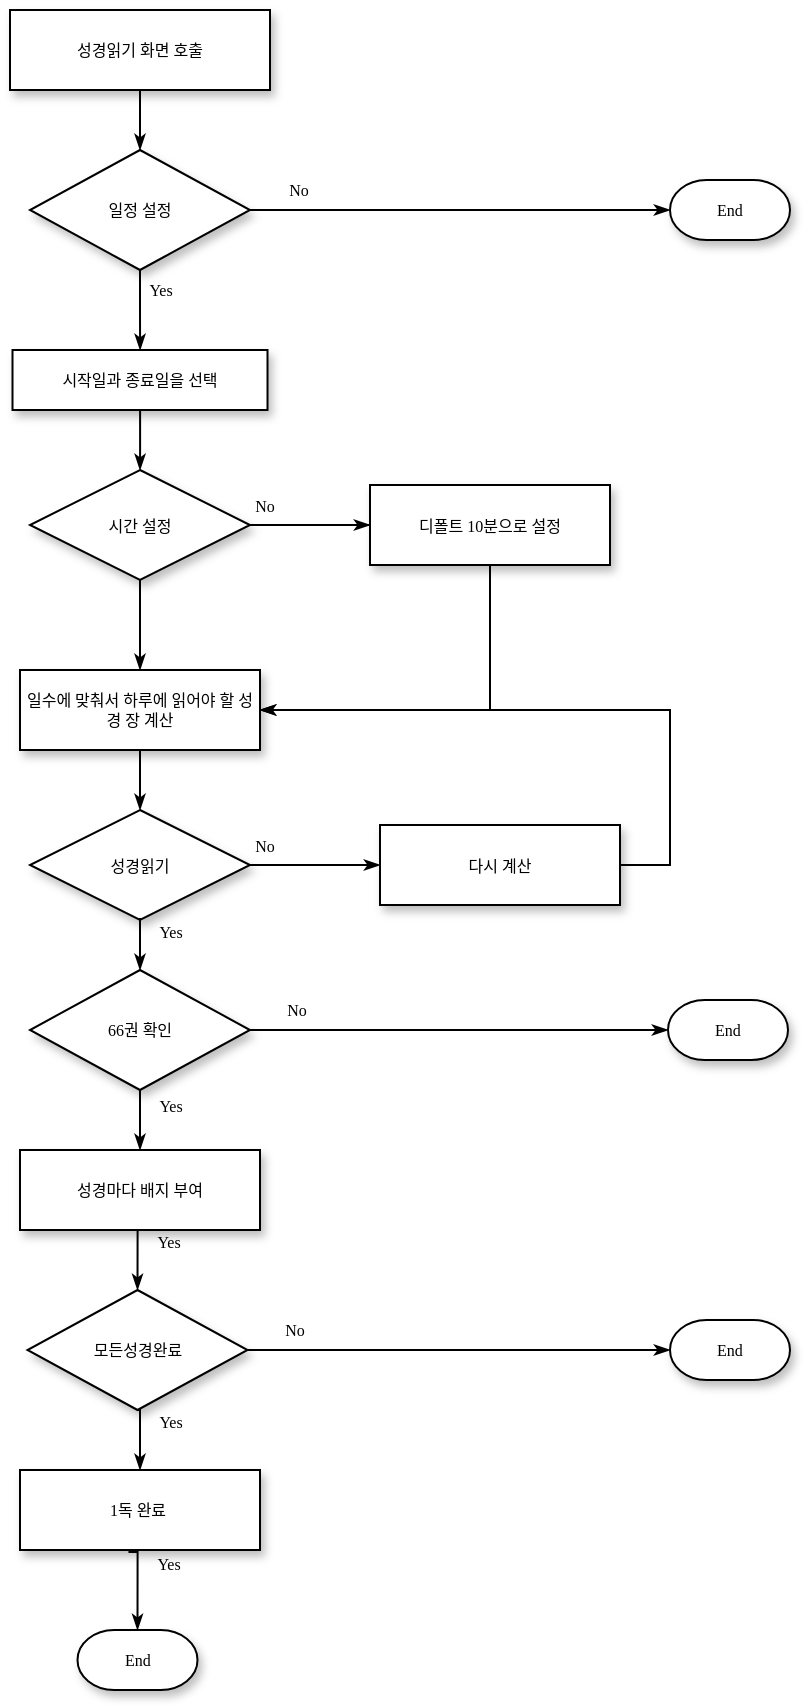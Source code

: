 <mxfile version="21.6.9" type="github">
  <diagram name="Page-1" id="edf60f1a-56cd-e834-aa8a-f176f3a09ee4">
    <mxGraphModel dx="1687" dy="929" grid="1" gridSize="10" guides="1" tooltips="1" connect="1" arrows="1" fold="1" page="1" pageScale="1" pageWidth="1100" pageHeight="850" background="none" math="0" shadow="0">
      <root>
        <mxCell id="0" />
        <mxCell id="1" parent="0" />
        <mxCell id="60e70716793133e9-32" style="edgeStyle=orthogonalEdgeStyle;rounded=0;html=1;labelBackgroundColor=none;startSize=5;endArrow=classicThin;endFill=1;endSize=5;jettySize=auto;orthogonalLoop=1;strokeWidth=1;fontFamily=Verdana;fontSize=8" parent="1" source="60e70716793133e9-4" target="60e70716793133e9-5" edge="1">
          <mxGeometry relative="1" as="geometry" />
        </mxCell>
        <mxCell id="60e70716793133e9-4" value="성경읽기 화면 호출" style="rounded=0;whiteSpace=wrap;html=1;shadow=1;labelBackgroundColor=none;strokeWidth=1;fontFamily=Verdana;fontSize=8;align=center;" parent="1" vertex="1">
          <mxGeometry x="190" y="70" width="130" height="40" as="geometry" />
        </mxCell>
        <mxCell id="60e70716793133e9-33" value="No" style="edgeStyle=orthogonalEdgeStyle;rounded=0;html=1;labelBackgroundColor=none;startSize=5;endArrow=classicThin;endFill=1;endSize=5;jettySize=auto;orthogonalLoop=1;strokeWidth=1;fontFamily=Verdana;fontSize=8;entryX=0;entryY=0.5;entryDx=0;entryDy=0;entryPerimeter=0;" parent="1" source="60e70716793133e9-5" target="bt48OG6wO4SEdswu65my-1" edge="1">
          <mxGeometry x="-0.778" y="10" relative="1" as="geometry">
            <mxPoint as="offset" />
            <mxPoint x="420" y="215" as="targetPoint" />
          </mxGeometry>
        </mxCell>
        <mxCell id="60e70716793133e9-37" value="Yes" style="edgeStyle=orthogonalEdgeStyle;rounded=0;html=1;labelBackgroundColor=none;startSize=5;endArrow=classicThin;endFill=1;endSize=5;jettySize=auto;orthogonalLoop=1;strokeWidth=1;fontFamily=Verdana;fontSize=8" parent="1" source="60e70716793133e9-5" target="60e70716793133e9-9" edge="1">
          <mxGeometry x="-0.5" y="10" relative="1" as="geometry">
            <mxPoint as="offset" />
          </mxGeometry>
        </mxCell>
        <mxCell id="60e70716793133e9-5" value="일정 설정" style="rhombus;whiteSpace=wrap;html=1;rounded=0;shadow=1;labelBackgroundColor=none;strokeWidth=1;fontFamily=Verdana;fontSize=8;align=center;" parent="1" vertex="1">
          <mxGeometry x="200" y="140" width="110" height="60" as="geometry" />
        </mxCell>
        <mxCell id="60e70716793133e9-38" style="edgeStyle=orthogonalEdgeStyle;rounded=0;html=1;labelBackgroundColor=none;startSize=5;endArrow=classicThin;endFill=1;endSize=5;jettySize=auto;orthogonalLoop=1;strokeWidth=1;fontFamily=Verdana;fontSize=8;entryX=0.5;entryY=0;entryDx=0;entryDy=0;" parent="1" source="60e70716793133e9-9" target="bt48OG6wO4SEdswu65my-2" edge="1">
          <mxGeometry relative="1" as="geometry">
            <mxPoint x="250" y="520" as="targetPoint" />
          </mxGeometry>
        </mxCell>
        <mxCell id="60e70716793133e9-9" value="시작일과 종료일을 선택" style="whiteSpace=wrap;html=1;rounded=0;shadow=1;labelBackgroundColor=none;strokeWidth=1;fontFamily=Verdana;fontSize=8;align=center;" parent="1" vertex="1">
          <mxGeometry x="191.25" y="240" width="127.5" height="30" as="geometry" />
        </mxCell>
        <mxCell id="bt48OG6wO4SEdswu65my-10" value="" style="edgeStyle=orthogonalEdgeStyle;rounded=0;orthogonalLoop=1;jettySize=auto;html=1;" edge="1" parent="1" source="60e70716793133e9-10">
          <mxGeometry relative="1" as="geometry">
            <mxPoint x="290" y="327.5" as="targetPoint" />
          </mxGeometry>
        </mxCell>
        <mxCell id="bt48OG6wO4SEdswu65my-11" value="" style="edgeStyle=orthogonalEdgeStyle;rounded=0;orthogonalLoop=1;jettySize=auto;html=1;" edge="1" parent="1" source="60e70716793133e9-10">
          <mxGeometry relative="1" as="geometry">
            <mxPoint x="290" y="327.5" as="targetPoint" />
          </mxGeometry>
        </mxCell>
        <mxCell id="60e70716793133e9-10" value="디폴트 10분으로 설정" style="whiteSpace=wrap;html=1;rounded=0;shadow=1;labelBackgroundColor=none;strokeWidth=1;fontFamily=Verdana;fontSize=8;align=center;" parent="1" vertex="1">
          <mxGeometry x="370" y="307.5" width="120" height="40" as="geometry" />
        </mxCell>
        <mxCell id="bt48OG6wO4SEdswu65my-1" value="End" style="strokeWidth=1;html=1;shape=mxgraph.flowchart.terminator;whiteSpace=wrap;rounded=0;shadow=1;labelBackgroundColor=none;fontFamily=Verdana;fontSize=8;align=center;" vertex="1" parent="1">
          <mxGeometry x="520" y="155" width="60" height="30" as="geometry" />
        </mxCell>
        <mxCell id="bt48OG6wO4SEdswu65my-2" value="시간 설정" style="rhombus;whiteSpace=wrap;html=1;rounded=0;shadow=1;labelBackgroundColor=none;strokeWidth=1;fontFamily=Verdana;fontSize=8;align=center;" vertex="1" parent="1">
          <mxGeometry x="200" y="300" width="110" height="55" as="geometry" />
        </mxCell>
        <mxCell id="bt48OG6wO4SEdswu65my-4" value="No" style="edgeStyle=orthogonalEdgeStyle;rounded=0;html=1;labelBackgroundColor=none;startSize=5;endArrow=classicThin;endFill=1;endSize=5;jettySize=auto;orthogonalLoop=1;strokeWidth=1;fontFamily=Verdana;fontSize=8;exitX=1;exitY=0.5;exitDx=0;exitDy=0;entryX=0;entryY=0.5;entryDx=0;entryDy=0;" edge="1" parent="1" source="bt48OG6wO4SEdswu65my-2" target="60e70716793133e9-10">
          <mxGeometry x="-0.778" y="10" relative="1" as="geometry">
            <mxPoint as="offset" />
            <mxPoint x="330" y="489.5" as="sourcePoint" />
            <mxPoint x="420" y="489.5" as="targetPoint" />
          </mxGeometry>
        </mxCell>
        <mxCell id="bt48OG6wO4SEdswu65my-5" style="edgeStyle=orthogonalEdgeStyle;rounded=0;html=1;labelBackgroundColor=none;startSize=5;endArrow=classicThin;endFill=1;endSize=5;jettySize=auto;orthogonalLoop=1;strokeWidth=1;fontFamily=Verdana;fontSize=8;exitX=0.5;exitY=1;exitDx=0;exitDy=0;entryX=0.5;entryY=0;entryDx=0;entryDy=0;" edge="1" parent="1" source="bt48OG6wO4SEdswu65my-2" target="bt48OG6wO4SEdswu65my-6">
          <mxGeometry relative="1" as="geometry">
            <mxPoint x="254.5" y="370" as="sourcePoint" />
            <mxPoint x="255" y="390" as="targetPoint" />
          </mxGeometry>
        </mxCell>
        <mxCell id="bt48OG6wO4SEdswu65my-6" value="일수에 맞춰서 하루에 읽어야 할 성경 장 계산" style="whiteSpace=wrap;html=1;rounded=0;shadow=1;labelBackgroundColor=none;strokeWidth=1;fontFamily=Verdana;fontSize=8;align=center;" vertex="1" parent="1">
          <mxGeometry x="195" y="400" width="120" height="40" as="geometry" />
        </mxCell>
        <mxCell id="bt48OG6wO4SEdswu65my-7" value="성경읽기" style="rhombus;whiteSpace=wrap;html=1;rounded=0;shadow=1;labelBackgroundColor=none;strokeWidth=1;fontFamily=Verdana;fontSize=8;align=center;" vertex="1" parent="1">
          <mxGeometry x="200" y="470" width="110" height="55" as="geometry" />
        </mxCell>
        <mxCell id="bt48OG6wO4SEdswu65my-8" style="edgeStyle=orthogonalEdgeStyle;rounded=0;html=1;labelBackgroundColor=none;startSize=5;endArrow=classicThin;endFill=1;endSize=5;jettySize=auto;orthogonalLoop=1;strokeWidth=1;fontFamily=Verdana;fontSize=8;exitX=0.5;exitY=1;exitDx=0;exitDy=0;" edge="1" parent="1" source="bt48OG6wO4SEdswu65my-6" target="bt48OG6wO4SEdswu65my-7">
          <mxGeometry relative="1" as="geometry">
            <mxPoint x="400" y="445" as="sourcePoint" />
            <mxPoint x="400" y="490" as="targetPoint" />
          </mxGeometry>
        </mxCell>
        <mxCell id="bt48OG6wO4SEdswu65my-12" value="다시 계산" style="whiteSpace=wrap;html=1;rounded=0;shadow=1;labelBackgroundColor=none;strokeWidth=1;fontFamily=Verdana;fontSize=8;align=center;" vertex="1" parent="1">
          <mxGeometry x="375" y="477.5" width="120" height="40" as="geometry" />
        </mxCell>
        <mxCell id="bt48OG6wO4SEdswu65my-13" value="No" style="edgeStyle=orthogonalEdgeStyle;rounded=0;html=1;labelBackgroundColor=none;startSize=5;endArrow=classicThin;endFill=1;endSize=5;jettySize=auto;orthogonalLoop=1;strokeWidth=1;fontFamily=Verdana;fontSize=8;exitX=1;exitY=0.5;exitDx=0;exitDy=0;entryX=0;entryY=0.5;entryDx=0;entryDy=0;" edge="1" parent="1" target="bt48OG6wO4SEdswu65my-12" source="bt48OG6wO4SEdswu65my-7">
          <mxGeometry x="-0.778" y="10" relative="1" as="geometry">
            <mxPoint as="offset" />
            <mxPoint x="315" y="498" as="sourcePoint" />
            <mxPoint x="425" y="659.5" as="targetPoint" />
          </mxGeometry>
        </mxCell>
        <mxCell id="bt48OG6wO4SEdswu65my-14" style="edgeStyle=orthogonalEdgeStyle;rounded=0;html=1;labelBackgroundColor=none;startSize=5;endArrow=classicThin;endFill=1;endSize=5;jettySize=auto;orthogonalLoop=1;strokeWidth=1;fontFamily=Verdana;fontSize=8;exitX=0.5;exitY=1;exitDx=0;exitDy=0;entryX=1;entryY=0.5;entryDx=0;entryDy=0;" edge="1" parent="1" source="60e70716793133e9-10" target="bt48OG6wO4SEdswu65my-6">
          <mxGeometry relative="1" as="geometry">
            <Array as="points">
              <mxPoint x="430" y="420" />
            </Array>
            <mxPoint x="800" y="222.5" as="sourcePoint" />
            <mxPoint x="770" y="390" as="targetPoint" />
          </mxGeometry>
        </mxCell>
        <mxCell id="bt48OG6wO4SEdswu65my-15" style="edgeStyle=orthogonalEdgeStyle;rounded=0;html=1;labelBackgroundColor=none;startSize=5;endArrow=classicThin;endFill=1;endSize=5;jettySize=auto;orthogonalLoop=1;strokeWidth=1;fontFamily=Verdana;fontSize=8;exitX=1;exitY=0.5;exitDx=0;exitDy=0;entryX=1;entryY=0.5;entryDx=0;entryDy=0;" edge="1" parent="1" source="bt48OG6wO4SEdswu65my-12" target="bt48OG6wO4SEdswu65my-6">
          <mxGeometry relative="1" as="geometry">
            <Array as="points">
              <mxPoint x="520" y="498" />
              <mxPoint x="520" y="420" />
            </Array>
            <mxPoint x="675" y="461.5" as="sourcePoint" />
            <mxPoint x="560" y="533.5" as="targetPoint" />
          </mxGeometry>
        </mxCell>
        <mxCell id="bt48OG6wO4SEdswu65my-16" value="Yes" style="edgeStyle=orthogonalEdgeStyle;rounded=0;html=1;labelBackgroundColor=none;startSize=5;endArrow=classicThin;endFill=1;endSize=5;jettySize=auto;orthogonalLoop=1;strokeWidth=1;fontFamily=Verdana;fontSize=8;exitX=0.5;exitY=1;exitDx=0;exitDy=0;entryX=0.5;entryY=0;entryDx=0;entryDy=0;" edge="1" parent="1" target="bt48OG6wO4SEdswu65my-19">
          <mxGeometry x="-0.508" y="15" relative="1" as="geometry">
            <mxPoint as="offset" />
            <mxPoint x="255" y="524" as="sourcePoint" />
            <mxPoint x="255" y="580" as="targetPoint" />
          </mxGeometry>
        </mxCell>
        <mxCell id="bt48OG6wO4SEdswu65my-19" value="66권 확인" style="rhombus;whiteSpace=wrap;html=1;rounded=0;shadow=1;labelBackgroundColor=none;strokeWidth=1;fontFamily=Verdana;fontSize=8;align=center;" vertex="1" parent="1">
          <mxGeometry x="200" y="550" width="110" height="60" as="geometry" />
        </mxCell>
        <mxCell id="bt48OG6wO4SEdswu65my-20" value="No" style="edgeStyle=orthogonalEdgeStyle;rounded=0;html=1;labelBackgroundColor=none;startSize=5;endArrow=classicThin;endFill=1;endSize=5;jettySize=auto;orthogonalLoop=1;strokeWidth=1;fontFamily=Verdana;fontSize=8;exitX=1;exitY=0.5;exitDx=0;exitDy=0;entryX=0;entryY=0.5;entryDx=0;entryDy=0;entryPerimeter=0;" edge="1" parent="1" source="bt48OG6wO4SEdswu65my-19" target="bt48OG6wO4SEdswu65my-21">
          <mxGeometry x="-0.778" y="10" relative="1" as="geometry">
            <mxPoint as="offset" />
            <mxPoint x="310" y="609.5" as="sourcePoint" />
            <mxPoint x="375" y="609.5" as="targetPoint" />
          </mxGeometry>
        </mxCell>
        <mxCell id="bt48OG6wO4SEdswu65my-21" value="End" style="strokeWidth=1;html=1;shape=mxgraph.flowchart.terminator;whiteSpace=wrap;rounded=0;shadow=1;labelBackgroundColor=none;fontFamily=Verdana;fontSize=8;align=center;" vertex="1" parent="1">
          <mxGeometry x="519" y="565" width="60" height="30" as="geometry" />
        </mxCell>
        <mxCell id="bt48OG6wO4SEdswu65my-22" value="Yes" style="edgeStyle=orthogonalEdgeStyle;rounded=0;html=1;labelBackgroundColor=none;startSize=5;endArrow=classicThin;endFill=1;endSize=5;jettySize=auto;orthogonalLoop=1;strokeWidth=1;fontFamily=Verdana;fontSize=8;exitX=0.5;exitY=1;exitDx=0;exitDy=0;entryX=0.5;entryY=0;entryDx=0;entryDy=0;" edge="1" parent="1" source="bt48OG6wO4SEdswu65my-19" target="bt48OG6wO4SEdswu65my-23">
          <mxGeometry x="-0.508" y="15" relative="1" as="geometry">
            <mxPoint as="offset" />
            <mxPoint x="265" y="650" as="sourcePoint" />
            <mxPoint x="265" y="706" as="targetPoint" />
          </mxGeometry>
        </mxCell>
        <mxCell id="bt48OG6wO4SEdswu65my-23" value="성경마다 배지 부여" style="whiteSpace=wrap;html=1;rounded=0;shadow=1;labelBackgroundColor=none;strokeWidth=1;fontFamily=Verdana;fontSize=8;align=center;" vertex="1" parent="1">
          <mxGeometry x="195" y="640" width="120" height="40" as="geometry" />
        </mxCell>
        <mxCell id="bt48OG6wO4SEdswu65my-24" value="모든성경완료" style="rhombus;whiteSpace=wrap;html=1;rounded=0;shadow=1;labelBackgroundColor=none;strokeWidth=1;fontFamily=Verdana;fontSize=8;align=center;" vertex="1" parent="1">
          <mxGeometry x="198.75" y="710" width="110" height="60" as="geometry" />
        </mxCell>
        <mxCell id="bt48OG6wO4SEdswu65my-26" value="Yes" style="edgeStyle=orthogonalEdgeStyle;rounded=0;html=1;labelBackgroundColor=none;startSize=5;endArrow=classicThin;endFill=1;endSize=5;jettySize=auto;orthogonalLoop=1;strokeWidth=1;fontFamily=Verdana;fontSize=8;exitX=0.5;exitY=1;exitDx=0;exitDy=0;entryX=0.5;entryY=0;entryDx=0;entryDy=0;" edge="1" parent="1" source="bt48OG6wO4SEdswu65my-23" target="bt48OG6wO4SEdswu65my-24">
          <mxGeometry x="-0.508" y="15" relative="1" as="geometry">
            <mxPoint as="offset" />
            <mxPoint x="429.5" y="740" as="sourcePoint" />
            <mxPoint x="429.5" y="780" as="targetPoint" />
          </mxGeometry>
        </mxCell>
        <mxCell id="bt48OG6wO4SEdswu65my-27" value="No" style="edgeStyle=orthogonalEdgeStyle;rounded=0;html=1;labelBackgroundColor=none;startSize=5;endArrow=classicThin;endFill=1;endSize=5;jettySize=auto;orthogonalLoop=1;strokeWidth=1;fontFamily=Verdana;fontSize=8;exitX=1;exitY=0.5;exitDx=0;exitDy=0;entryX=0;entryY=0.5;entryDx=0;entryDy=0;entryPerimeter=0;" edge="1" parent="1" target="bt48OG6wO4SEdswu65my-28" source="bt48OG6wO4SEdswu65my-24">
          <mxGeometry x="-0.778" y="10" relative="1" as="geometry">
            <mxPoint as="offset" />
            <mxPoint x="309" y="792" as="sourcePoint" />
            <mxPoint x="374" y="791.5" as="targetPoint" />
          </mxGeometry>
        </mxCell>
        <mxCell id="bt48OG6wO4SEdswu65my-28" value="End" style="strokeWidth=1;html=1;shape=mxgraph.flowchart.terminator;whiteSpace=wrap;rounded=0;shadow=1;labelBackgroundColor=none;fontFamily=Verdana;fontSize=8;align=center;" vertex="1" parent="1">
          <mxGeometry x="520" y="725" width="60" height="30" as="geometry" />
        </mxCell>
        <mxCell id="bt48OG6wO4SEdswu65my-29" value="1독 완료&amp;nbsp;" style="whiteSpace=wrap;html=1;rounded=0;shadow=1;labelBackgroundColor=none;strokeWidth=1;fontFamily=Verdana;fontSize=8;align=center;" vertex="1" parent="1">
          <mxGeometry x="195" y="800" width="120" height="40" as="geometry" />
        </mxCell>
        <mxCell id="bt48OG6wO4SEdswu65my-30" value="Yes" style="edgeStyle=orthogonalEdgeStyle;rounded=0;html=1;labelBackgroundColor=none;startSize=5;endArrow=classicThin;endFill=1;endSize=5;jettySize=auto;orthogonalLoop=1;strokeWidth=1;fontFamily=Verdana;fontSize=8;exitX=0.5;exitY=1;exitDx=0;exitDy=0;entryX=0.5;entryY=0;entryDx=0;entryDy=0;" edge="1" parent="1" source="bt48OG6wO4SEdswu65my-24" target="bt48OG6wO4SEdswu65my-29">
          <mxGeometry x="-0.508" y="15" relative="1" as="geometry">
            <mxPoint as="offset" />
            <mxPoint x="390" y="830" as="sourcePoint" />
            <mxPoint x="390" y="872" as="targetPoint" />
          </mxGeometry>
        </mxCell>
        <mxCell id="bt48OG6wO4SEdswu65my-34" value="Yes" style="edgeStyle=orthogonalEdgeStyle;rounded=0;html=1;labelBackgroundColor=none;startSize=5;endArrow=classicThin;endFill=1;endSize=5;jettySize=auto;orthogonalLoop=1;strokeWidth=1;fontFamily=Verdana;fontSize=8;exitX=0.452;exitY=1.025;exitDx=0;exitDy=0;exitPerimeter=0;entryX=0.5;entryY=0;entryDx=0;entryDy=0;entryPerimeter=0;" edge="1" parent="1" source="bt48OG6wO4SEdswu65my-29" target="bt48OG6wO4SEdswu65my-35">
          <mxGeometry x="-0.508" y="15" relative="1" as="geometry">
            <mxPoint as="offset" />
            <mxPoint x="265" y="650" as="sourcePoint" />
            <mxPoint x="253" y="920" as="targetPoint" />
          </mxGeometry>
        </mxCell>
        <mxCell id="bt48OG6wO4SEdswu65my-35" value="End" style="strokeWidth=1;html=1;shape=mxgraph.flowchart.terminator;whiteSpace=wrap;rounded=0;shadow=1;labelBackgroundColor=none;fontFamily=Verdana;fontSize=8;align=center;" vertex="1" parent="1">
          <mxGeometry x="223.75" y="880" width="60" height="30" as="geometry" />
        </mxCell>
      </root>
    </mxGraphModel>
  </diagram>
</mxfile>

